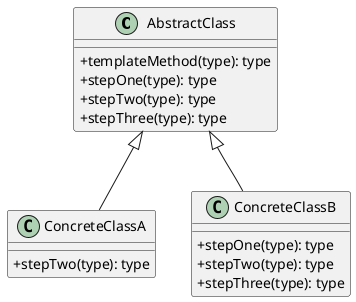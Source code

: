 @startuml

skinparam ClassAttributeIconSize 0

class AbstractClass {
    + templateMethod(type): type
    + stepOne(type): type
    + stepTwo(type): type
    + stepThree(type): type
}

class ConcreteClassA {
    + stepTwo(type): type
}

class ConcreteClassB {
    + stepOne(type): type
    + stepTwo(type): type
    + stepThree(type): type
}

AbstractClass <|-- ConcreteClassA
AbstractClass <|-- ConcreteClassB

@enduml